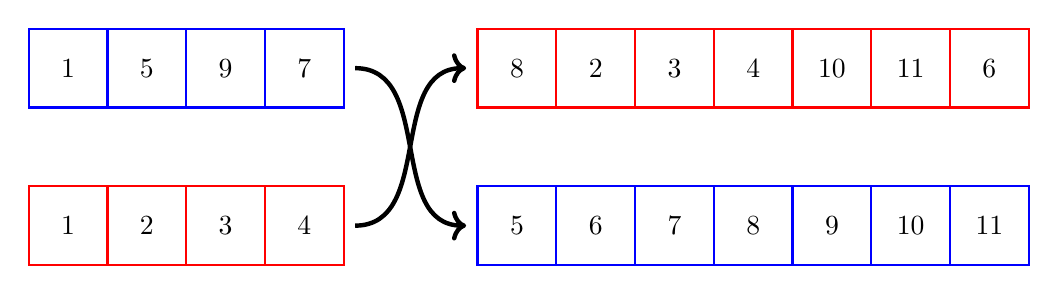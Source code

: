 \begin{tikzpicture}[ultra thick]
	
	%nodes in the red genome have names of the form r1, r2 ...
	%nodes in the blue genome have names of the form b1,br2 ...


	\def\xskip{1.7}
	\def\xArrowSkip{0}
	\def\yskip{-2}
	\def\halfSquare{0.5}
	\def\leftListLength{4}
	\def\control{1.15}
	\def\mysquare{+(-\halfSquare , -\halfSquare  ) rectangle +(\halfSquare ,\halfSquare )}

	%blue, upper left
	\foreach \label/\position in {1/1, 5/2,  9/3,  7/4}
   {
		\draw [blue, thick] (\position,0) \mysquare;
		\node (b\label) at (\position,0) {\label};
   }
	
	%red, lower left
\foreach \label/\position in {1/1,  2/2,  3/3,  4/4}
   {
		\draw [red, thick] (\position,\yskip) \mysquare;
		\node (r\label) at (\position, \yskip) {\label};
   }

	%red. upper right
\foreach \label/\position in {8/5,  2/6,  3/7,  4/8,  10/9,  11/10,  6/11}
   {
		\draw [red, thick] (\xskip + \position, 0) \mysquare;
		\node (r\label) at (\xskip + \position, 0) {\label};
   }


	%blue. lower right
\foreach \label/\position in {5/5,  6/6,  7/7,  8/8,  9/9,  10/10,  11/11}
   {
		\draw [blue, thick] (\xskip + \position, \yskip) \mysquare;
		\node (b\label) at (\xskip + \position, \yskip) {\label};
   }

	%Arrows

	\node (lowerLeftStart) at (\leftListLength * 2 * \halfSquare + \halfSquare + \xArrowSkip ,\yskip){};
	\node (upperLeftStart) at (\leftListLength * 2 * \halfSquare + \halfSquare + \xArrowSkip ,0){};
	\node (upperRightEnd) at (\leftListLength * 2 * \halfSquare + \halfSquare + \xskip - \xArrowSkip ,0){};
	\node (lowerRightEnd) at (\leftListLength * 2 * \halfSquare + \halfSquare + \xskip - \xArrowSkip ,\yskip){};

	\draw [->, black, ultra thick] (lowerLeftStart)  .. controls +(right: \control) and +(left: \control) ..  (upperRightEnd);
	\draw [->, black, ultra thick] (upperLeftStart)  .. controls +(right: \control) and +(left: \control) ..  (lowerRightEnd);

	
	%for orientation: find the red ball
	%\draw [fill=red] (\leftListLength * 2 * \halfSquare + \halfSquare + \xArrowSkip ,\yskip) circle (0.1);

\end{tikzpicture}